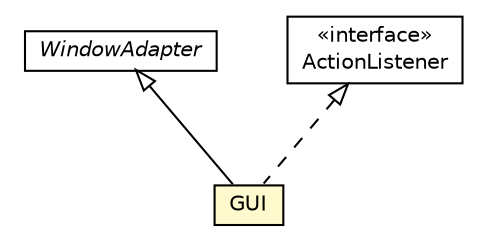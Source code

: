 #!/usr/local/bin/dot
#
# Class diagram 
# Generated by UMLGraph version R5_6-24-gf6e263 (http://www.umlgraph.org/)
#

digraph G {
	edge [fontname="Helvetica",fontsize=10,labelfontname="Helvetica",labelfontsize=10];
	node [fontname="Helvetica",fontsize=10,shape=plaintext];
	nodesep=0.25;
	ranksep=0.5;
	// org.universAAL.lddi.lib.ieeex73std.gui.GUI
	c170802 [label=<<table title="org.universAAL.lddi.lib.ieeex73std.gui.GUI" border="0" cellborder="1" cellspacing="0" cellpadding="2" port="p" bgcolor="lemonChiffon" href="./GUI.html">
		<tr><td><table border="0" cellspacing="0" cellpadding="1">
<tr><td align="center" balign="center"> GUI </td></tr>
		</table></td></tr>
		</table>>, URL="./GUI.html", fontname="Helvetica", fontcolor="black", fontsize=10.0];
	//org.universAAL.lddi.lib.ieeex73std.gui.GUI extends java.awt.event.WindowAdapter
	c171060:p -> c170802:p [dir=back,arrowtail=empty];
	//org.universAAL.lddi.lib.ieeex73std.gui.GUI implements java.awt.event.ActionListener
	c171061:p -> c170802:p [dir=back,arrowtail=empty,style=dashed];
	// java.awt.event.ActionListener
	c171061 [label=<<table title="java.awt.event.ActionListener" border="0" cellborder="1" cellspacing="0" cellpadding="2" port="p" href="http://java.sun.com/j2se/1.4.2/docs/api/java/awt/event/ActionListener.html">
		<tr><td><table border="0" cellspacing="0" cellpadding="1">
<tr><td align="center" balign="center"> &#171;interface&#187; </td></tr>
<tr><td align="center" balign="center"> ActionListener </td></tr>
		</table></td></tr>
		</table>>, URL="http://java.sun.com/j2se/1.4.2/docs/api/java/awt/event/ActionListener.html", fontname="Helvetica", fontcolor="black", fontsize=10.0];
	// java.awt.event.WindowAdapter
	c171060 [label=<<table title="java.awt.event.WindowAdapter" border="0" cellborder="1" cellspacing="0" cellpadding="2" port="p" href="http://java.sun.com/j2se/1.4.2/docs/api/java/awt/event/WindowAdapter.html">
		<tr><td><table border="0" cellspacing="0" cellpadding="1">
<tr><td align="center" balign="center"><font face="Helvetica-Oblique"> WindowAdapter </font></td></tr>
		</table></td></tr>
		</table>>, URL="http://java.sun.com/j2se/1.4.2/docs/api/java/awt/event/WindowAdapter.html", fontname="Helvetica", fontcolor="black", fontsize=10.0];
}

